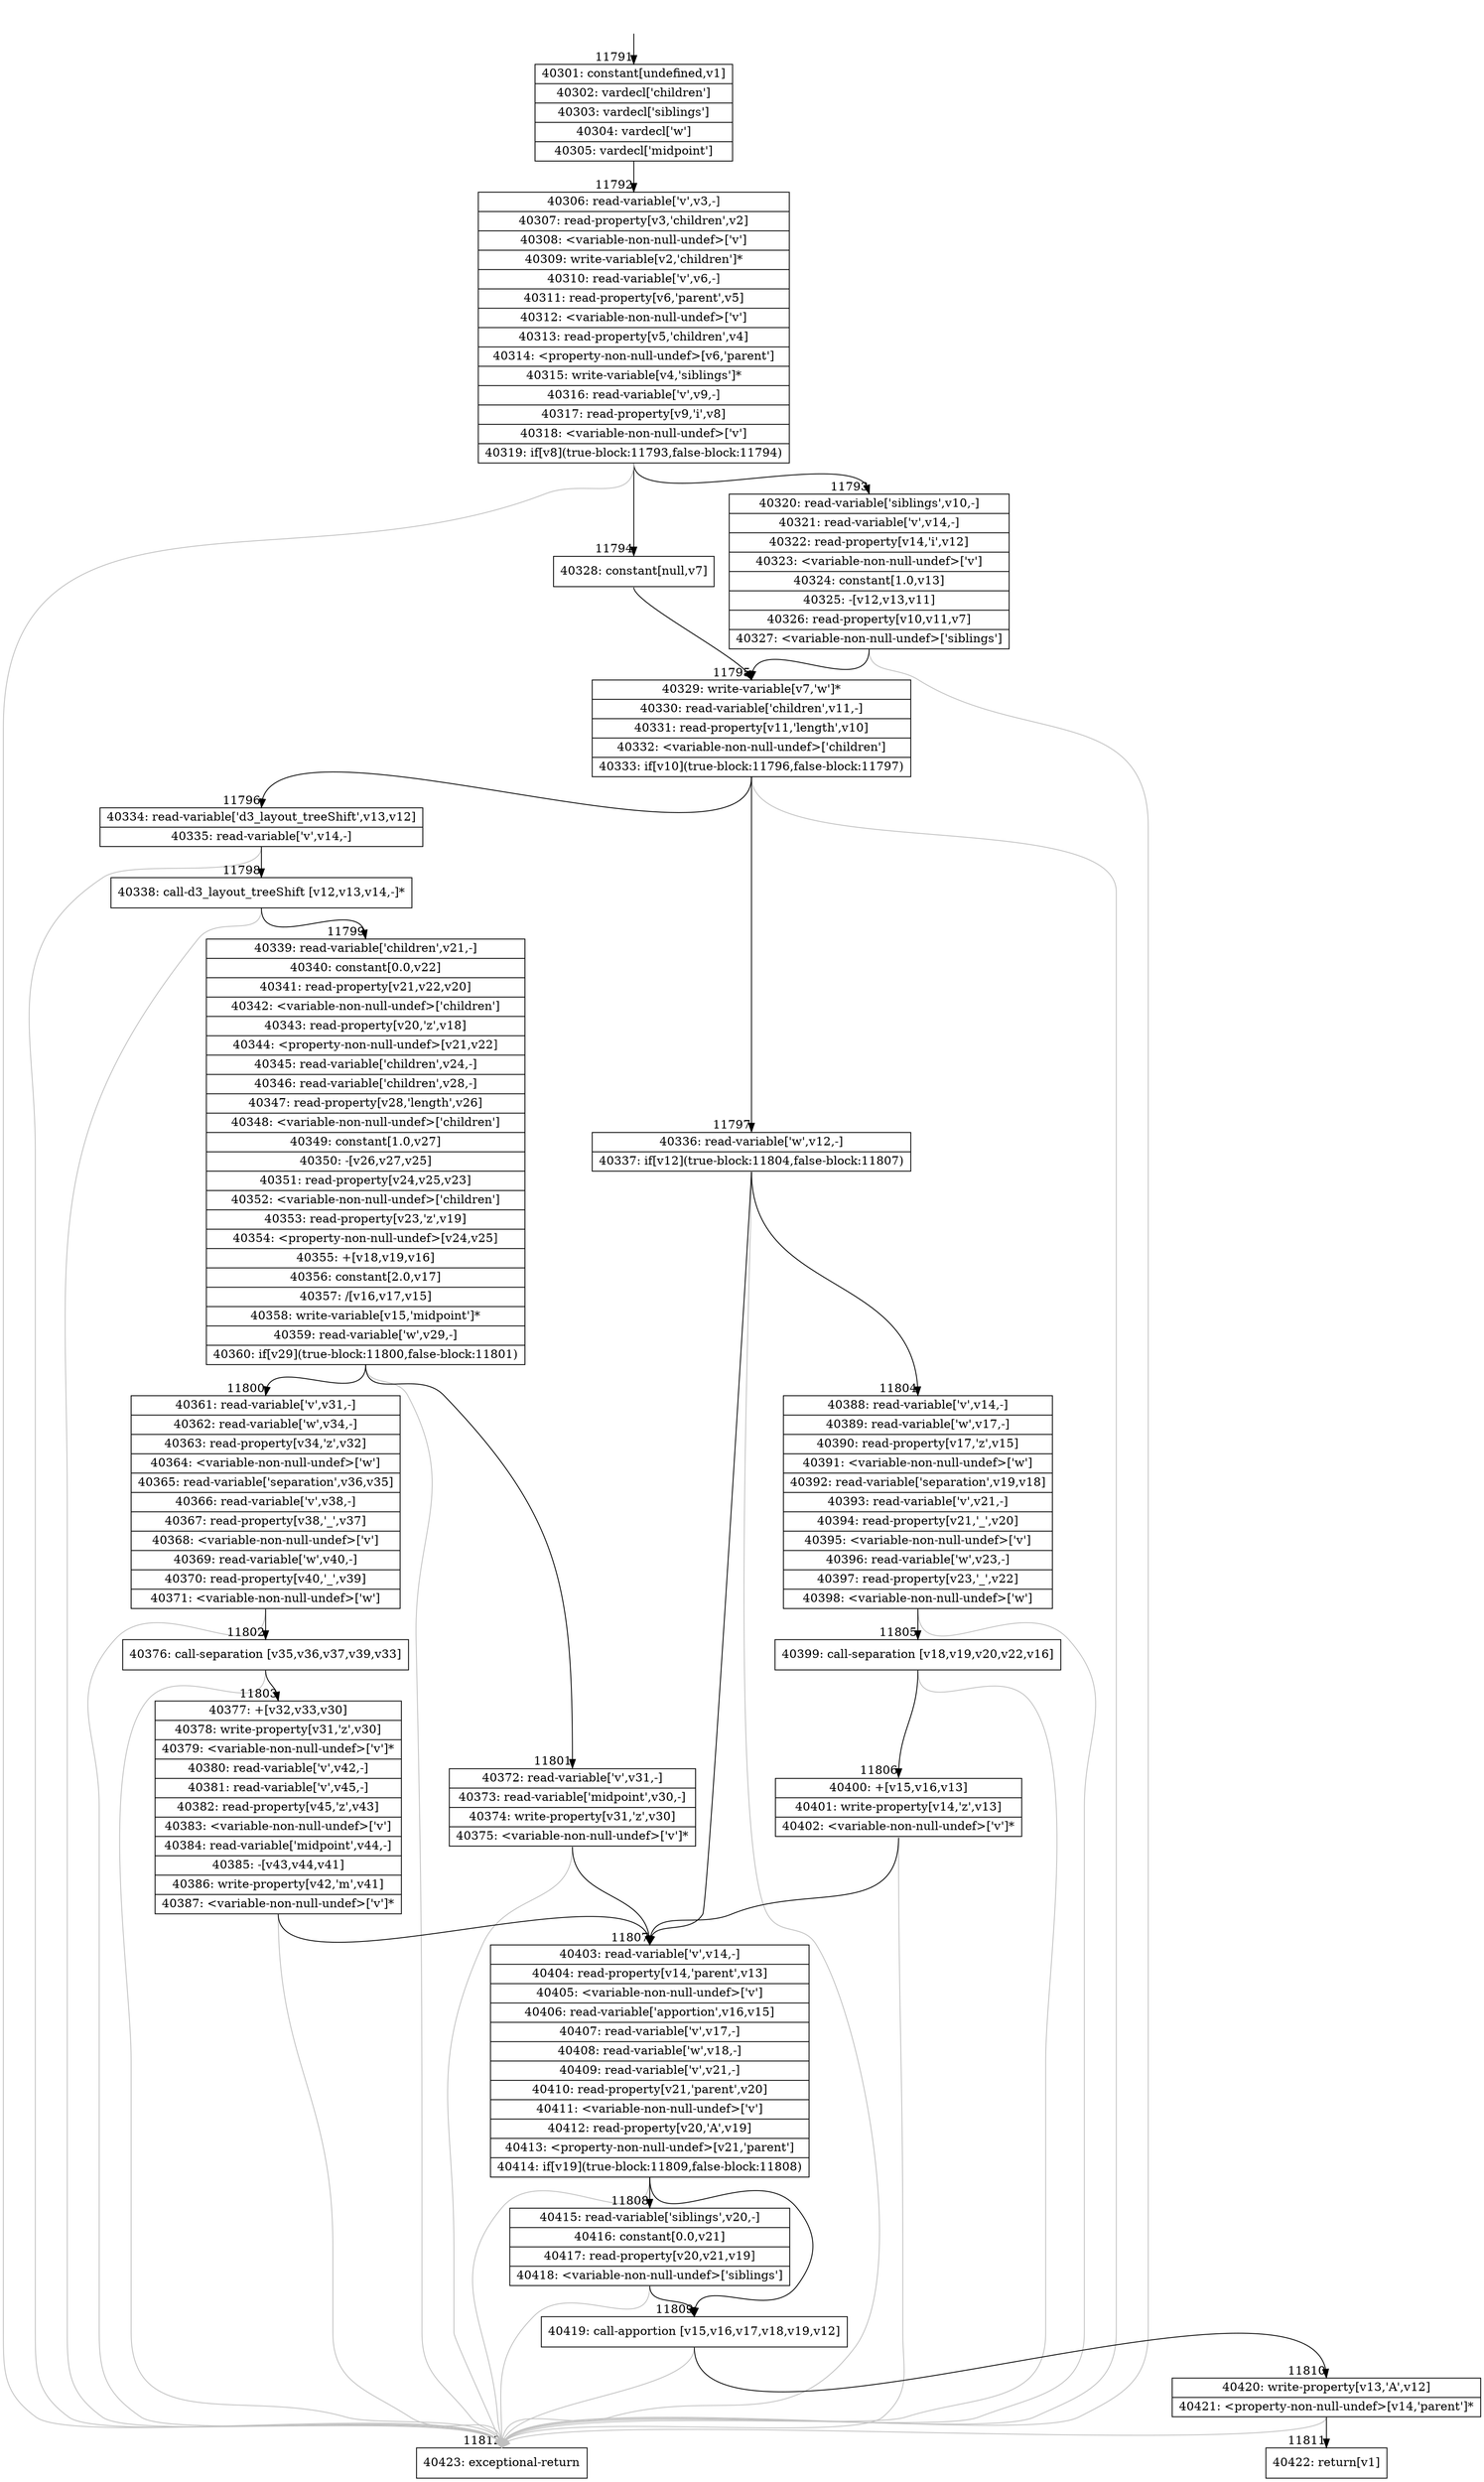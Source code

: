 digraph {
rankdir="TD"
BB_entry1088[shape=none,label=""];
BB_entry1088 -> BB11791 [tailport=s, headport=n, headlabel="    11791"]
BB11791 [shape=record label="{40301: constant[undefined,v1]|40302: vardecl['children']|40303: vardecl['siblings']|40304: vardecl['w']|40305: vardecl['midpoint']}" ] 
BB11791 -> BB11792 [tailport=s, headport=n, headlabel="      11792"]
BB11792 [shape=record label="{40306: read-variable['v',v3,-]|40307: read-property[v3,'children',v2]|40308: \<variable-non-null-undef\>['v']|40309: write-variable[v2,'children']*|40310: read-variable['v',v6,-]|40311: read-property[v6,'parent',v5]|40312: \<variable-non-null-undef\>['v']|40313: read-property[v5,'children',v4]|40314: \<property-non-null-undef\>[v6,'parent']|40315: write-variable[v4,'siblings']*|40316: read-variable['v',v9,-]|40317: read-property[v9,'i',v8]|40318: \<variable-non-null-undef\>['v']|40319: if[v8](true-block:11793,false-block:11794)}" ] 
BB11792 -> BB11793 [tailport=s, headport=n, headlabel="      11793"]
BB11792 -> BB11794 [tailport=s, headport=n, headlabel="      11794"]
BB11792 -> BB11812 [tailport=s, headport=n, color=gray, headlabel="      11812"]
BB11793 [shape=record label="{40320: read-variable['siblings',v10,-]|40321: read-variable['v',v14,-]|40322: read-property[v14,'i',v12]|40323: \<variable-non-null-undef\>['v']|40324: constant[1.0,v13]|40325: -[v12,v13,v11]|40326: read-property[v10,v11,v7]|40327: \<variable-non-null-undef\>['siblings']}" ] 
BB11793 -> BB11795 [tailport=s, headport=n, headlabel="      11795"]
BB11793 -> BB11812 [tailport=s, headport=n, color=gray]
BB11794 [shape=record label="{40328: constant[null,v7]}" ] 
BB11794 -> BB11795 [tailport=s, headport=n]
BB11795 [shape=record label="{40329: write-variable[v7,'w']*|40330: read-variable['children',v11,-]|40331: read-property[v11,'length',v10]|40332: \<variable-non-null-undef\>['children']|40333: if[v10](true-block:11796,false-block:11797)}" ] 
BB11795 -> BB11796 [tailport=s, headport=n, headlabel="      11796"]
BB11795 -> BB11797 [tailport=s, headport=n, headlabel="      11797"]
BB11795 -> BB11812 [tailport=s, headport=n, color=gray]
BB11796 [shape=record label="{40334: read-variable['d3_layout_treeShift',v13,v12]|40335: read-variable['v',v14,-]}" ] 
BB11796 -> BB11798 [tailport=s, headport=n, headlabel="      11798"]
BB11796 -> BB11812 [tailport=s, headport=n, color=gray]
BB11797 [shape=record label="{40336: read-variable['w',v12,-]|40337: if[v12](true-block:11804,false-block:11807)}" ] 
BB11797 -> BB11804 [tailport=s, headport=n, headlabel="      11804"]
BB11797 -> BB11807 [tailport=s, headport=n, headlabel="      11807"]
BB11797 -> BB11812 [tailport=s, headport=n, color=gray]
BB11798 [shape=record label="{40338: call-d3_layout_treeShift [v12,v13,v14,-]*}" ] 
BB11798 -> BB11799 [tailport=s, headport=n, headlabel="      11799"]
BB11798 -> BB11812 [tailport=s, headport=n, color=gray]
BB11799 [shape=record label="{40339: read-variable['children',v21,-]|40340: constant[0.0,v22]|40341: read-property[v21,v22,v20]|40342: \<variable-non-null-undef\>['children']|40343: read-property[v20,'z',v18]|40344: \<property-non-null-undef\>[v21,v22]|40345: read-variable['children',v24,-]|40346: read-variable['children',v28,-]|40347: read-property[v28,'length',v26]|40348: \<variable-non-null-undef\>['children']|40349: constant[1.0,v27]|40350: -[v26,v27,v25]|40351: read-property[v24,v25,v23]|40352: \<variable-non-null-undef\>['children']|40353: read-property[v23,'z',v19]|40354: \<property-non-null-undef\>[v24,v25]|40355: +[v18,v19,v16]|40356: constant[2.0,v17]|40357: /[v16,v17,v15]|40358: write-variable[v15,'midpoint']*|40359: read-variable['w',v29,-]|40360: if[v29](true-block:11800,false-block:11801)}" ] 
BB11799 -> BB11800 [tailport=s, headport=n, headlabel="      11800"]
BB11799 -> BB11801 [tailport=s, headport=n, headlabel="      11801"]
BB11799 -> BB11812 [tailport=s, headport=n, color=gray]
BB11800 [shape=record label="{40361: read-variable['v',v31,-]|40362: read-variable['w',v34,-]|40363: read-property[v34,'z',v32]|40364: \<variable-non-null-undef\>['w']|40365: read-variable['separation',v36,v35]|40366: read-variable['v',v38,-]|40367: read-property[v38,'_',v37]|40368: \<variable-non-null-undef\>['v']|40369: read-variable['w',v40,-]|40370: read-property[v40,'_',v39]|40371: \<variable-non-null-undef\>['w']}" ] 
BB11800 -> BB11802 [tailport=s, headport=n, headlabel="      11802"]
BB11800 -> BB11812 [tailport=s, headport=n, color=gray]
BB11801 [shape=record label="{40372: read-variable['v',v31,-]|40373: read-variable['midpoint',v30,-]|40374: write-property[v31,'z',v30]|40375: \<variable-non-null-undef\>['v']*}" ] 
BB11801 -> BB11807 [tailport=s, headport=n]
BB11801 -> BB11812 [tailport=s, headport=n, color=gray]
BB11802 [shape=record label="{40376: call-separation [v35,v36,v37,v39,v33]}" ] 
BB11802 -> BB11803 [tailport=s, headport=n, headlabel="      11803"]
BB11802 -> BB11812 [tailport=s, headport=n, color=gray]
BB11803 [shape=record label="{40377: +[v32,v33,v30]|40378: write-property[v31,'z',v30]|40379: \<variable-non-null-undef\>['v']*|40380: read-variable['v',v42,-]|40381: read-variable['v',v45,-]|40382: read-property[v45,'z',v43]|40383: \<variable-non-null-undef\>['v']|40384: read-variable['midpoint',v44,-]|40385: -[v43,v44,v41]|40386: write-property[v42,'m',v41]|40387: \<variable-non-null-undef\>['v']*}" ] 
BB11803 -> BB11807 [tailport=s, headport=n]
BB11803 -> BB11812 [tailport=s, headport=n, color=gray]
BB11804 [shape=record label="{40388: read-variable['v',v14,-]|40389: read-variable['w',v17,-]|40390: read-property[v17,'z',v15]|40391: \<variable-non-null-undef\>['w']|40392: read-variable['separation',v19,v18]|40393: read-variable['v',v21,-]|40394: read-property[v21,'_',v20]|40395: \<variable-non-null-undef\>['v']|40396: read-variable['w',v23,-]|40397: read-property[v23,'_',v22]|40398: \<variable-non-null-undef\>['w']}" ] 
BB11804 -> BB11805 [tailport=s, headport=n, headlabel="      11805"]
BB11804 -> BB11812 [tailport=s, headport=n, color=gray]
BB11805 [shape=record label="{40399: call-separation [v18,v19,v20,v22,v16]}" ] 
BB11805 -> BB11806 [tailport=s, headport=n, headlabel="      11806"]
BB11805 -> BB11812 [tailport=s, headport=n, color=gray]
BB11806 [shape=record label="{40400: +[v15,v16,v13]|40401: write-property[v14,'z',v13]|40402: \<variable-non-null-undef\>['v']*}" ] 
BB11806 -> BB11807 [tailport=s, headport=n]
BB11806 -> BB11812 [tailport=s, headport=n, color=gray]
BB11807 [shape=record label="{40403: read-variable['v',v14,-]|40404: read-property[v14,'parent',v13]|40405: \<variable-non-null-undef\>['v']|40406: read-variable['apportion',v16,v15]|40407: read-variable['v',v17,-]|40408: read-variable['w',v18,-]|40409: read-variable['v',v21,-]|40410: read-property[v21,'parent',v20]|40411: \<variable-non-null-undef\>['v']|40412: read-property[v20,'A',v19]|40413: \<property-non-null-undef\>[v21,'parent']|40414: if[v19](true-block:11809,false-block:11808)}" ] 
BB11807 -> BB11809 [tailport=s, headport=n, headlabel="      11809"]
BB11807 -> BB11808 [tailport=s, headport=n, headlabel="      11808"]
BB11807 -> BB11812 [tailport=s, headport=n, color=gray]
BB11808 [shape=record label="{40415: read-variable['siblings',v20,-]|40416: constant[0.0,v21]|40417: read-property[v20,v21,v19]|40418: \<variable-non-null-undef\>['siblings']}" ] 
BB11808 -> BB11809 [tailport=s, headport=n]
BB11808 -> BB11812 [tailport=s, headport=n, color=gray]
BB11809 [shape=record label="{40419: call-apportion [v15,v16,v17,v18,v19,v12]}" ] 
BB11809 -> BB11810 [tailport=s, headport=n, headlabel="      11810"]
BB11809 -> BB11812 [tailport=s, headport=n, color=gray]
BB11810 [shape=record label="{40420: write-property[v13,'A',v12]|40421: \<property-non-null-undef\>[v14,'parent']*}" ] 
BB11810 -> BB11811 [tailport=s, headport=n, headlabel="      11811"]
BB11810 -> BB11812 [tailport=s, headport=n, color=gray]
BB11811 [shape=record label="{40422: return[v1]}" ] 
BB11812 [shape=record label="{40423: exceptional-return}" ] 
//#$~ 7074
}
